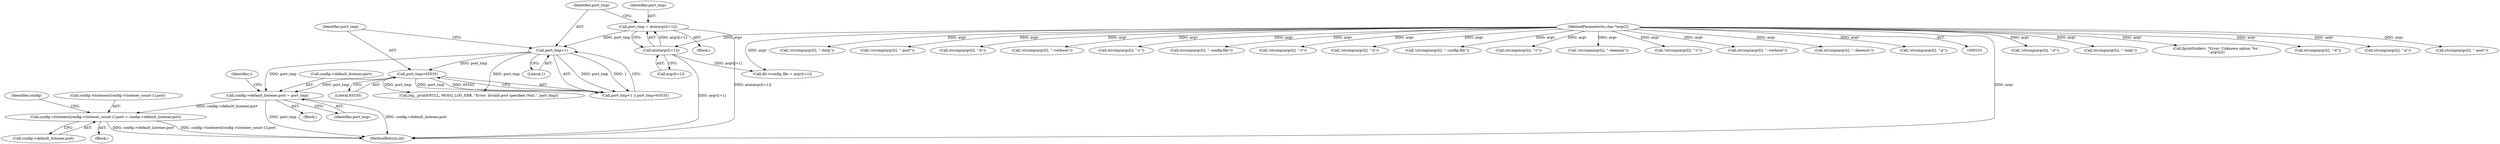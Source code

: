 digraph "0_mosquitto_9097577b49b7fdcf45d30975976dd93808ccc0c4@array" {
"1000373" [label="(Call,config->listeners[config->listener_count-1].port = config->default_listener.port)"];
"1000272" [label="(Call,config->default_listener.port = port_tmp)"];
"1000245" [label="(Call,port_tmp<1)"];
"1000235" [label="(Call,port_tmp = atoi(argv[i+1]))"];
"1000237" [label="(Call,atoi(argv[i+1]))"];
"1000105" [label="(MethodParameterIn,char *argv[])"];
"1000248" [label="(Call,port_tmp>65535)"];
"1000246" [label="(Identifier,port_tmp)"];
"1000244" [label="(Call,port_tmp<1 || port_tmp>65535)"];
"1000175" [label="(Call,!strcmp(argv[i], \"-d\"))"];
"1000249" [label="(Identifier,port_tmp)"];
"1000141" [label="(Call,db->config_file = argv[i+1])"];
"1000272" [label="(Call,config->default_listener.port = port_tmp)"];
"1000373" [label="(Call,config->listeners[config->listener_count-1].port = config->default_listener.port)"];
"1000237" [label="(Call,atoi(argv[i+1]))"];
"1000105" [label="(MethodParameterIn,char *argv[])"];
"1000235" [label="(Call,port_tmp = atoi(argv[i+1]))"];
"1000408" [label="(Identifier,config)"];
"1000273" [label="(Call,config->default_listener.port)"];
"1000203" [label="(Call,strcmp(argv[i], \"--help\"))"];
"1000312" [label="(Call,fprintf(stderr, \"Error: Unknown option '%s'.\n\",argv[i]))"];
"1000176" [label="(Call,strcmp(argv[i], \"-d\"))"];
"1000374" [label="(Call,config->listeners[config->listener_count-1].port)"];
"1000216" [label="(Call,strcmp(argv[i], \"-p\"))"];
"1000222" [label="(Call,strcmp(argv[i], \"--port\"))"];
"1000260" [label="(Block,)"];
"1000252" [label="(Call,log__printf(NULL, MOSQ_LOG_ERR, \"Error: Invalid port specified (%d).\", port_tmp))"];
"1000202" [label="(Call,!strcmp(argv[i], \"--help\"))"];
"1000221" [label="(Call,!strcmp(argv[i], \"--port\"))"];
"1000197" [label="(Call,strcmp(argv[i], \"-h\"))"];
"1000953" [label="(MethodReturn,int)"];
"1000298" [label="(Call,!strcmp(argv[i], \"--verbose\"))"];
"1000122" [label="(Call,strcmp(argv[i], \"-c\"))"];
"1000128" [label="(Call,strcmp(argv[i], \"--config-file\"))"];
"1000292" [label="(Call,!strcmp(argv[i], \"-v\"))"];
"1000238" [label="(Call,argv[i+1])"];
"1000196" [label="(Call,!strcmp(argv[i], \"-h\"))"];
"1000248" [label="(Call,port_tmp>65535)"];
"1000236" [label="(Identifier,port_tmp)"];
"1000247" [label="(Literal,1)"];
"1000234" [label="(Block,)"];
"1000127" [label="(Call,!strcmp(argv[i], \"--config-file\"))"];
"1000288" [label="(Identifier,i)"];
"1000278" [label="(Identifier,port_tmp)"];
"1000293" [label="(Call,strcmp(argv[i], \"-v\"))"];
"1000250" [label="(Literal,65535)"];
"1000245" [label="(Call,port_tmp<1)"];
"1000181" [label="(Call,!strcmp(argv[i], \"--daemon\"))"];
"1000121" [label="(Call,!strcmp(argv[i], \"-c\"))"];
"1000299" [label="(Call,strcmp(argv[i], \"--verbose\"))"];
"1000182" [label="(Call,strcmp(argv[i], \"--daemon\"))"];
"1000385" [label="(Call,config->default_listener.port)"];
"1000372" [label="(Block,)"];
"1000215" [label="(Call,!strcmp(argv[i], \"-p\"))"];
"1000373" -> "1000372"  [label="AST: "];
"1000373" -> "1000385"  [label="CFG: "];
"1000374" -> "1000373"  [label="AST: "];
"1000385" -> "1000373"  [label="AST: "];
"1000408" -> "1000373"  [label="CFG: "];
"1000373" -> "1000953"  [label="DDG: config->listeners[config->listener_count-1].port"];
"1000373" -> "1000953"  [label="DDG: config->default_listener.port"];
"1000272" -> "1000373"  [label="DDG: config->default_listener.port"];
"1000272" -> "1000260"  [label="AST: "];
"1000272" -> "1000278"  [label="CFG: "];
"1000273" -> "1000272"  [label="AST: "];
"1000278" -> "1000272"  [label="AST: "];
"1000288" -> "1000272"  [label="CFG: "];
"1000272" -> "1000953"  [label="DDG: port_tmp"];
"1000272" -> "1000953"  [label="DDG: config->default_listener.port"];
"1000245" -> "1000272"  [label="DDG: port_tmp"];
"1000248" -> "1000272"  [label="DDG: port_tmp"];
"1000245" -> "1000244"  [label="AST: "];
"1000245" -> "1000247"  [label="CFG: "];
"1000246" -> "1000245"  [label="AST: "];
"1000247" -> "1000245"  [label="AST: "];
"1000249" -> "1000245"  [label="CFG: "];
"1000244" -> "1000245"  [label="CFG: "];
"1000245" -> "1000244"  [label="DDG: port_tmp"];
"1000245" -> "1000244"  [label="DDG: 1"];
"1000235" -> "1000245"  [label="DDG: port_tmp"];
"1000245" -> "1000248"  [label="DDG: port_tmp"];
"1000245" -> "1000252"  [label="DDG: port_tmp"];
"1000235" -> "1000234"  [label="AST: "];
"1000235" -> "1000237"  [label="CFG: "];
"1000236" -> "1000235"  [label="AST: "];
"1000237" -> "1000235"  [label="AST: "];
"1000246" -> "1000235"  [label="CFG: "];
"1000235" -> "1000953"  [label="DDG: atoi(argv[i+1])"];
"1000237" -> "1000235"  [label="DDG: argv[i+1]"];
"1000237" -> "1000238"  [label="CFG: "];
"1000238" -> "1000237"  [label="AST: "];
"1000237" -> "1000953"  [label="DDG: argv[i+1]"];
"1000237" -> "1000141"  [label="DDG: argv[i+1]"];
"1000105" -> "1000237"  [label="DDG: argv"];
"1000105" -> "1000101"  [label="AST: "];
"1000105" -> "1000953"  [label="DDG: argv"];
"1000105" -> "1000121"  [label="DDG: argv"];
"1000105" -> "1000122"  [label="DDG: argv"];
"1000105" -> "1000127"  [label="DDG: argv"];
"1000105" -> "1000128"  [label="DDG: argv"];
"1000105" -> "1000141"  [label="DDG: argv"];
"1000105" -> "1000175"  [label="DDG: argv"];
"1000105" -> "1000176"  [label="DDG: argv"];
"1000105" -> "1000181"  [label="DDG: argv"];
"1000105" -> "1000182"  [label="DDG: argv"];
"1000105" -> "1000196"  [label="DDG: argv"];
"1000105" -> "1000197"  [label="DDG: argv"];
"1000105" -> "1000202"  [label="DDG: argv"];
"1000105" -> "1000203"  [label="DDG: argv"];
"1000105" -> "1000215"  [label="DDG: argv"];
"1000105" -> "1000216"  [label="DDG: argv"];
"1000105" -> "1000221"  [label="DDG: argv"];
"1000105" -> "1000222"  [label="DDG: argv"];
"1000105" -> "1000292"  [label="DDG: argv"];
"1000105" -> "1000293"  [label="DDG: argv"];
"1000105" -> "1000298"  [label="DDG: argv"];
"1000105" -> "1000299"  [label="DDG: argv"];
"1000105" -> "1000312"  [label="DDG: argv"];
"1000248" -> "1000244"  [label="AST: "];
"1000248" -> "1000250"  [label="CFG: "];
"1000249" -> "1000248"  [label="AST: "];
"1000250" -> "1000248"  [label="AST: "];
"1000244" -> "1000248"  [label="CFG: "];
"1000248" -> "1000244"  [label="DDG: port_tmp"];
"1000248" -> "1000244"  [label="DDG: 65535"];
"1000248" -> "1000252"  [label="DDG: port_tmp"];
}
